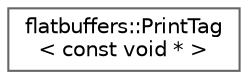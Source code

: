 digraph "Graphical Class Hierarchy"
{
 // LATEX_PDF_SIZE
  bgcolor="transparent";
  edge [fontname=Helvetica,fontsize=10,labelfontname=Helvetica,labelfontsize=10];
  node [fontname=Helvetica,fontsize=10,shape=box,height=0.2,width=0.4];
  rankdir="LR";
  Node0 [id="Node000000",label="flatbuffers::PrintTag\l\< const void * \>",height=0.2,width=0.4,color="grey40", fillcolor="white", style="filled",URL="$structflatbuffers_1_1PrintTag_3_01const_01void_01_5_01_4.html",tooltip=" "];
}
